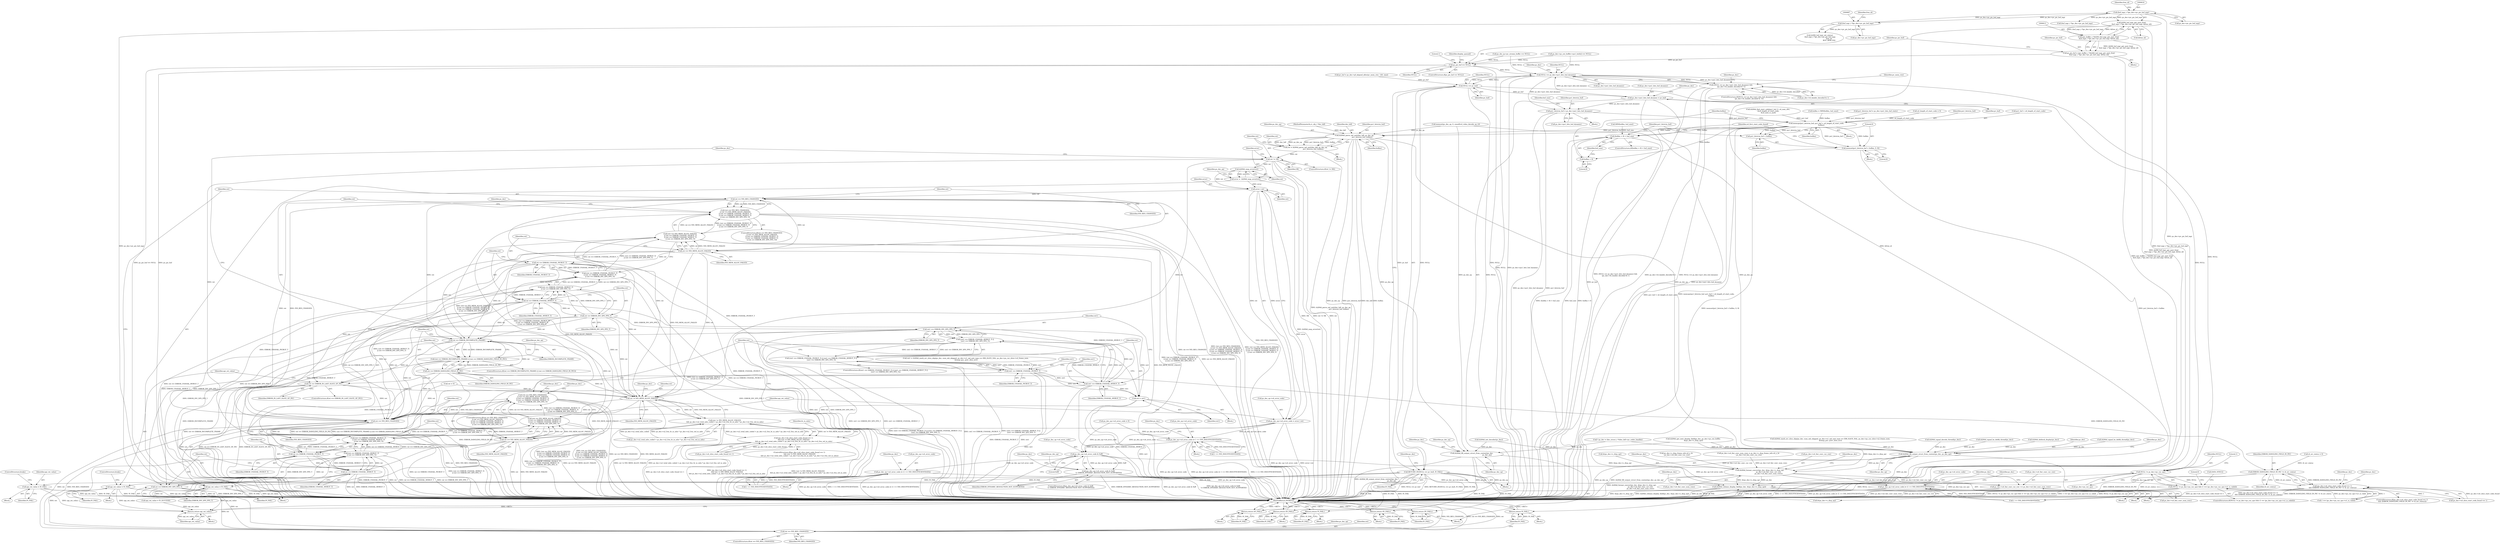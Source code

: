 digraph "0_Android_33ef7de9ddc8ea7eb9cbc440d1cf89957a0c267b@API" {
"1000614" [label="(Call,ih264_buf_mgr_get_next_free(\n (buf_mgr_t *)ps_dec->pv_pic_buf_mgr, &free_id))"];
"1000615" [label="(Call,(buf_mgr_t *)ps_dec->pv_pic_buf_mgr)"];
"1000686" [label="(Call,(buf_mgr_t *)ps_dec->pv_pic_buf_mgr)"];
"1000612" [label="(Call,(pic_buffer_t *)ih264_buf_mgr_get_next_free(\n (buf_mgr_t *)ps_dec->pv_pic_buf_mgr, &free_id))"];
"1000610" [label="(Call,ps_pic_buf = (pic_buffer_t *)ih264_buf_mgr_get_next_free(\n (buf_mgr_t *)ps_dec->pv_pic_buf_mgr, &free_id))"];
"1000623" [label="(Call,ps_pic_buf == NULL)"];
"1001000" [label="(Call,NULL == ps_dec->pu1_bits_buf_dynamic)"];
"1000999" [label="(Call,(NULL == ps_dec->pu1_bits_buf_dynamic) &&\n (ps_dec->i4_header_decoded & 1))"];
"1001041" [label="(Call,NULL == pv_buf)"];
"1001040" [label="(Call,RETURN_IF((NULL == pv_buf), IV_FAIL))"];
"1001200" [label="(Return,return (IV_FAIL);)"];
"1001268" [label="(Return,return (IV_FAIL);)"];
"1001316" [label="(Call,api_ret_value = IV_FAIL)"];
"1002184" [label="(Return,return api_ret_value;)"];
"1001360" [label="(Call,api_ret_value = IV_FAIL)"];
"1001369" [label="(Call,api_ret_value = IV_FAIL)"];
"1001417" [label="(Return,return (IV_FAIL);)"];
"1001630" [label="(Return,return IV_FAIL;)"];
"1001842" [label="(Return,return (IV_FAIL);)"];
"1001909" [label="(Return,return IV_FAIL;)"];
"1001045" [label="(Call,ps_dec->pu1_bits_buf_dynamic = pv_buf)"];
"1001060" [label="(Call,pu1_bitstrm_buf = ps_dec->pu1_bits_buf_dynamic)"];
"1001205" [label="(Call,memcpy(pu1_bitstrm_buf, pu1_buf + u4_length_of_start_code,\n                   buflen))"];
"1001212" [label="(Call,(buflen + 8) < buf_size)"];
"1001213" [label="(Call,buflen + 8)"];
"1001218" [label="(Call,memset(pu1_bitstrm_buf + buflen, 0, 8))"];
"1001219" [label="(Call,pu1_bitstrm_buf + buflen)"];
"1001294" [label="(Call,ih264d_parse_nal_unit(dec_hdl, ps_dec_op,\n                              pu1_bitstrm_buf, buflen))"];
"1001253" [label="(Call,ih264d_fill_output_struct_from_context(ps_dec,\n                                                           ps_dec_op))"];
"1001292" [label="(Call,ret = ih264d_parse_nal_unit(dec_hdl, ps_dec_op,\n                              pu1_bitstrm_buf, buflen))"];
"1001300" [label="(Call,ret != OK)"];
"1001307" [label="(Call,ih264d_map_error(ret))"];
"1001305" [label="(Call,error =  ih264d_map_error(ret))"];
"1001313" [label="(Call,error | ret)"];
"1001309" [label="(Call,ps_dec_op->u4_error_code = error | ret)"];
"1001239" [label="(Call,ps_dec_op->u4_error_code |= 1 << IVD_INSUFFICIENTDATA)"];
"1001746" [label="(Call,ps_dec_op->u4_error_code & 0xff)"];
"1001745" [label="(Call,(ps_dec_op->u4_error_code & 0xff)\n != ERROR_DYNAMIC_RESOLUTION_NOT_SUPPORTED)"];
"1001778" [label="(Call,ps_dec_op->u4_error_code |= (1 << IVD_INSUFFICIENTDATA))"];
"1001798" [label="(Call,ps_dec_op->u4_error_code |= (1 << IVD_INSUFFICIENTDATA))"];
"1001321" [label="(Call,ret == IVD_RES_CHANGED)"];
"1001320" [label="(Call,(ret == IVD_RES_CHANGED)\n || (ret == IVD_MEM_ALLOC_FAILED)\n || (ret == ERROR_UNAVAIL_PICBUF_T)\n || (ret == ERROR_UNAVAIL_MVBUF_T)\n || (ret == ERROR_INV_SPS_PPS_T))"];
"1001589" [label="(Call,(ret == IVD_RES_CHANGED)\n || (ret == IVD_MEM_ALLOC_FAILED)\n || (ret == ERROR_UNAVAIL_PICBUF_T)\n || (ret == ERROR_UNAVAIL_MVBUF_T)\n || (ret == ERROR_INV_SPS_PPS_T))"];
"1001325" [label="(Call,ret == IVD_MEM_ALLOC_FAILED)"];
"1001324" [label="(Call,(ret == IVD_MEM_ALLOC_FAILED)\n || (ret == ERROR_UNAVAIL_PICBUF_T)\n || (ret == ERROR_UNAVAIL_MVBUF_T)\n || (ret == ERROR_INV_SPS_PPS_T))"];
"1001593" [label="(Call,(ret == IVD_MEM_ALLOC_FAILED)\n || (ret == ERROR_UNAVAIL_PICBUF_T)\n || (ret == ERROR_UNAVAIL_MVBUF_T)\n || (ret == ERROR_INV_SPS_PPS_T))"];
"1001329" [label="(Call,ret == ERROR_UNAVAIL_PICBUF_T)"];
"1001328" [label="(Call,(ret == ERROR_UNAVAIL_PICBUF_T)\n || (ret == ERROR_UNAVAIL_MVBUF_T)\n || (ret == ERROR_INV_SPS_PPS_T))"];
"1001597" [label="(Call,(ret == ERROR_UNAVAIL_PICBUF_T)\n || (ret == ERROR_UNAVAIL_MVBUF_T)\n || (ret == ERROR_INV_SPS_PPS_T))"];
"1001333" [label="(Call,ret == ERROR_UNAVAIL_MVBUF_T)"];
"1001332" [label="(Call,(ret == ERROR_UNAVAIL_MVBUF_T)\n || (ret == ERROR_INV_SPS_PPS_T))"];
"1001601" [label="(Call,(ret == ERROR_UNAVAIL_MVBUF_T)\n || (ret == ERROR_INV_SPS_PPS_T))"];
"1001336" [label="(Call,ret == ERROR_INV_SPS_PPS_T)"];
"1001348" [label="(Call,ret == ERROR_INCOMPLETE_FRAME)"];
"1001347" [label="(Call,(ret == ERROR_INCOMPLETE_FRAME) || (ret == ERROR_DANGLING_FIELD_IN_PIC))"];
"1001351" [label="(Call,ret == ERROR_DANGLING_FIELD_IN_PIC)"];
"1001365" [label="(Call,ret == ERROR_IN_LAST_SLICE_OF_PIC)"];
"1001480" [label="(Call,ret != IVD_MEM_ALLOC_FAILED)"];
"1001479" [label="(Call,(ret != IVD_MEM_ALLOC_FAILED)\n && ps_dec->u2_total_mbs_coded < ps_dec->u2_frm_ht_in_mbs * ps_dec->u2_frm_wd_in_mbs)"];
"1001473" [label="(Call,(ps_dec->u4_slice_start_code_found == 1)\n && (ret != IVD_MEM_ALLOC_FAILED)\n && ps_dec->u2_total_mbs_coded < ps_dec->u2_frm_ht_in_mbs * ps_dec->u2_frm_wd_in_mbs)"];
"1001590" [label="(Call,ret == IVD_RES_CHANGED)"];
"1001594" [label="(Call,ret == IVD_MEM_ALLOC_FAILED)"];
"1001598" [label="(Call,ret == ERROR_UNAVAIL_PICBUF_T)"];
"1001602" [label="(Call,ret == ERROR_UNAVAIL_MVBUF_T)"];
"1001605" [label="(Call,ret == ERROR_INV_SPS_PPS_T)"];
"1001621" [label="(Call,ret == IVD_RES_CHANGED)"];
"1001851" [label="(Call,ERROR_DANGLING_FIELD_IN_PIC != i4_err_status)"];
"1001845" [label="(Call,(ps_dec->u4_slice_start_code_found == 1)\n && (ERROR_DANGLING_FIELD_IN_PIC != i4_err_status))"];
"1001581" [label="(Call,ret1 == ERROR_INV_SPS_PPS_T)"];
"1001577" [label="(Call,(ret1 == ERROR_UNAVAIL_MVBUF_T) ||\n (ret1 == ERROR_INV_SPS_PPS_T))"];
"1001573" [label="(Call,(ret1 == ERROR_UNAVAIL_PICBUF_T) || (ret1 == ERROR_UNAVAIL_MVBUF_T) ||\n (ret1 == ERROR_INV_SPS_PPS_T))"];
"1001585" [label="(Call,ret = ret1)"];
"1001578" [label="(Call,ret1 == ERROR_UNAVAIL_MVBUF_T)"];
"1001574" [label="(Call,ret1 == ERROR_UNAVAIL_PICBUF_T)"];
"1002066" [label="(Call,ih264d_fill_output_struct_from_context(ps_dec, ps_dec_op))"];
"1002097" [label="(Call,ih264d_format_convert(ps_dec, &(ps_dec->s_disp_op),\n                                  ps_dec->u4_fmt_conv_cur_row,\n                                  ps_dec->u4_fmt_conv_num_rows))"];
"1002109" [label="(Call,ps_dec->u4_fmt_conv_cur_row += ps_dec->u4_fmt_conv_num_rows)"];
"1002116" [label="(Call,ih264d_release_display_field(ps_dec, &(ps_dec->s_disp_op)))"];
"1002144" [label="(Call,NULL != ps_dec->ps_cur_sps)"];
"1002143" [label="(Call,(NULL != ps_dec->ps_cur_sps) && (1 == (ps_dec->ps_cur_sps->u1_is_valid)))"];
"1002143" [label="(Call,(NULL != ps_dec->ps_cur_sps) && (1 == (ps_dec->ps_cur_sps->u1_is_valid)))"];
"1002145" [label="(Identifier,NULL)"];
"1000678" [label="(Literal,1)"];
"1001317" [label="(Identifier,api_ret_value)"];
"1001361" [label="(Identifier,api_ret_value)"];
"1001324" [label="(Call,(ret == IVD_MEM_ALLOC_FAILED)\n || (ret == ERROR_UNAVAIL_PICBUF_T)\n || (ret == ERROR_UNAVAIL_MVBUF_T)\n || (ret == ERROR_INV_SPS_PPS_T))"];
"1000620" [label="(Call,&free_id)"];
"1001789" [label="(Identifier,ps_dec)"];
"1001741" [label="(Call,ih264d_signal_bs_deblk_thread(ps_dec))"];
"1001211" [label="(ControlStructure,if((buflen + 8) < buf_size))"];
"1001592" [label="(Identifier,IVD_RES_CHANGED)"];
"1001049" [label="(Identifier,pv_buf)"];
"1001360" [label="(Call,api_ret_value = IV_FAIL)"];
"1001627" [label="(Identifier,ps_dec_op)"];
"1001062" [label="(Call,ps_dec->pu1_bits_buf_dynamic)"];
"1001045" [label="(Call,ps_dec->pu1_bits_buf_dynamic = pv_buf)"];
"1001240" [label="(Call,ps_dec_op->u4_error_code)"];
"1001583" [label="(Identifier,ERROR_INV_SPS_PPS_T)"];
"1001845" [label="(Call,(ps_dec->u4_slice_start_code_found == 1)\n && (ERROR_DANGLING_FIELD_IN_PIC != i4_err_status))"];
"1001072" [label="(Call,pu1_bitstrm_buf = ps_dec->pu1_bits_buf_static)"];
"1001330" [label="(Identifier,ret)"];
"1001337" [label="(Identifier,ret)"];
"1001000" [label="(Call,NULL == ps_dec->pu1_bits_buf_dynamic)"];
"1001105" [label="(Call,MIN(buflen, buf_size))"];
"1001350" [label="(Identifier,ERROR_INCOMPLETE_FRAME)"];
"1002099" [label="(Call,&(ps_dec->s_disp_op))"];
"1001225" [label="(Identifier,u4_first_start_code_found)"];
"1002110" [label="(Call,ps_dec->u4_fmt_conv_cur_row)"];
"1002098" [label="(Identifier,ps_dec)"];
"1001597" [label="(Call,(ret == ERROR_UNAVAIL_PICBUF_T)\n || (ret == ERROR_UNAVAIL_MVBUF_T)\n || (ret == ERROR_INV_SPS_PPS_T))"];
"1001354" [label="(Block,)"];
"1001798" [label="(Call,ps_dec_op->u4_error_code |= (1 << IVD_INSUFFICIENTDATA))"];
"1001745" [label="(Call,(ps_dec_op->u4_error_code & 0xff)\n != ERROR_DYNAMIC_RESOLUTION_NOT_SUPPORTED)"];
"1001297" [label="(Identifier,pu1_bitstrm_buf)"];
"1001377" [label="(Block,)"];
"1001298" [label="(Identifier,buflen)"];
"1001364" [label="(ControlStructure,if(ret == ERROR_IN_LAST_SLICE_OF_PIC))"];
"1000696" [label="(Call,(buf_mgr_t *)ps_dec->pv_pic_buf_mgr)"];
"1001584" [label="(Block,)"];
"1000612" [label="(Call,(pic_buffer_t *)ih264_buf_mgr_get_next_free(\n (buf_mgr_t *)ps_dec->pv_pic_buf_mgr, &free_id))"];
"1001604" [label="(Identifier,ERROR_UNAVAIL_MVBUF_T)"];
"1001320" [label="(Call,(ret == IVD_RES_CHANGED)\n || (ret == IVD_MEM_ALLOC_FAILED)\n || (ret == ERROR_UNAVAIL_PICBUF_T)\n || (ret == ERROR_UNAVAIL_MVBUF_T)\n || (ret == ERROR_INV_SPS_PPS_T))"];
"1001418" [label="(Identifier,IV_FAIL)"];
"1002088" [label="(Call,ps_dec->s_disp_frame_info.u4_y_ht\n - ps_dec->u4_fmt_conv_cur_row)"];
"1001779" [label="(Call,ps_dec_op->u4_error_code)"];
"1001328" [label="(Call,(ret == ERROR_UNAVAIL_PICBUF_T)\n || (ret == ERROR_UNAVAIL_MVBUF_T)\n || (ret == ERROR_INV_SPS_PPS_T))"];
"1001315" [label="(Identifier,ret)"];
"1002084" [label="(Call,ps_dec->u4_fmt_conv_num_rows = ps_dec->s_disp_frame_info.u4_y_ht\n - ps_dec->u4_fmt_conv_cur_row)"];
"1001319" [label="(ControlStructure,if((ret == IVD_RES_CHANGED)\n || (ret == IVD_MEM_ALLOC_FAILED)\n || (ret == ERROR_UNAVAIL_PICBUF_T)\n || (ret == ERROR_UNAVAIL_MVBUF_T)\n || (ret == ERROR_INV_SPS_PPS_T)))"];
"1001353" [label="(Identifier,ERROR_DANGLING_FIELD_IN_PIC)"];
"1001807" [label="(Identifier,ps_dec)"];
"1001059" [label="(Block,)"];
"1000171" [label="(Call,u4_length_of_start_code = 0)"];
"1001908" [label="(Block,)"];
"1001372" [label="(ControlStructure,break;)"];
"1001296" [label="(Identifier,ps_dec_op)"];
"1001778" [label="(Call,ps_dec_op->u4_error_code |= (1 << IVD_INSUFFICIENTDATA))"];
"1002116" [label="(Call,ih264d_release_display_field(ps_dec, &(ps_dec->s_disp_op)))"];
"1001295" [label="(Identifier,dec_hdl)"];
"1001342" [label="(Identifier,ps_dec)"];
"1001610" [label="(Identifier,ps_dec)"];
"1001061" [label="(Identifier,pu1_bitstrm_buf)"];
"1001299" [label="(ControlStructure,if(ret != OK))"];
"1001777" [label="(Block,)"];
"1001363" [label="(ControlStructure,break;)"];
"1001587" [label="(Identifier,ret1)"];
"1001334" [label="(Identifier,ret)"];
"1001060" [label="(Call,pu1_bitstrm_buf = ps_dec->pu1_bits_buf_dynamic)"];
"1001214" [label="(Identifier,buflen)"];
"1001323" [label="(Identifier,IVD_RES_CHANGED)"];
"1001622" [label="(Identifier,ret)"];
"1001586" [label="(Identifier,ret)"];
"1000625" [label="(Identifier,NULL)"];
"1001318" [label="(Identifier,IV_FAIL)"];
"1001206" [label="(Identifier,pu1_bitstrm_buf)"];
"1000148" [label="(MethodParameterIn,iv_obj_t *dec_hdl)"];
"1001207" [label="(Call,pu1_buf + u4_length_of_start_code)"];
"1001746" [label="(Call,ps_dec_op->u4_error_code & 0xff)"];
"1001366" [label="(Identifier,ret)"];
"1001620" [label="(ControlStructure,if(ret == IVD_RES_CHANGED))"];
"1002126" [label="(Identifier,ps_dec)"];
"1001634" [label="(Identifier,ps_dec)"];
"1001594" [label="(Call,ret == IVD_MEM_ALLOC_FAILED)"];
"1001853" [label="(Identifier,i4_err_status)"];
"1002142" [label="(ControlStructure,if((NULL != ps_dec->ps_cur_sps) && (1 == (ps_dec->ps_cur_sps->u1_is_valid))))"];
"1001311" [label="(Identifier,ps_dec_op)"];
"1001305" [label="(Call,error =  ih264d_map_error(ret))"];
"1001554" [label="(Call,ret1 = ih264d_mark_err_slice_skip(ps_dec, num_mb_skipped, ps_dec->u1_nal_unit_type == IDR_SLICE_NAL, ps_dec->ps_cur_slice->u2_frame_num,\n &temp_poc, prev_slice_err))"];
"1001046" [label="(Call,ps_dec->pu1_bits_buf_dynamic)"];
"1001338" [label="(Identifier,ERROR_INV_SPS_PPS_T)"];
"1002118" [label="(Call,&(ps_dec->s_disp_op))"];
"1001575" [label="(Identifier,ret1)"];
"1001574" [label="(Call,ret1 == ERROR_UNAVAIL_PICBUF_T)"];
"1001255" [label="(Identifier,ps_dec_op)"];
"1001210" [label="(Identifier,buflen)"];
"1001007" [label="(Identifier,ps_dec)"];
"1001782" [label="(Call,1 << IVD_INSUFFICIENTDATA)"];
"1000685" [label="(Call,ih264_buf_mgr_set_status(\n (buf_mgr_t *)ps_dec->pv_pic_buf_mgr,\n                                    free_id,\n                                    BUF_MGR_IO))"];
"1001501" [label="(Identifier,ht_in_mbs)"];
"1000896" [label="(Call,ih264d_init_decoder(ps_dec))"];
"1001485" [label="(Identifier,ps_dec)"];
"1001216" [label="(Identifier,buf_size)"];
"1002020" [label="(Identifier,ps_dec)"];
"1001755" [label="(Identifier,ps_dec_op)"];
"1002072" [label="(Identifier,ps_dec)"];
"1001348" [label="(Call,ret == ERROR_INCOMPLETE_FRAME)"];
"1001047" [label="(Identifier,ps_dec)"];
"1001479" [label="(Call,(ret != IVD_MEM_ALLOC_FAILED)\n && ps_dec->u2_total_mbs_coded < ps_dec->u2_frm_ht_in_mbs * ps_dec->u2_frm_wd_in_mbs)"];
"1001556" [label="(Call,ih264d_mark_err_slice_skip(ps_dec, num_mb_skipped, ps_dec->u1_nal_unit_type == IDR_SLICE_NAL, ps_dec->ps_cur_slice->u2_frame_num,\n &temp_poc, prev_slice_err))"];
"1002144" [label="(Call,NULL != ps_dec->ps_cur_sps)"];
"1001473" [label="(Call,(ps_dec->u4_slice_start_code_found == 1)\n && (ret != IVD_MEM_ALLOC_FAILED)\n && ps_dec->u2_total_mbs_coded < ps_dec->u2_frm_ht_in_mbs * ps_dec->u2_frm_wd_in_mbs)"];
"1001371" [label="(Identifier,IV_FAIL)"];
"1000161" [label="(Call,i4_err_status = 0)"];
"1001306" [label="(Identifier,error)"];
"1001294" [label="(Call,ih264d_parse_nal_unit(dec_hdl, ps_dec_op,\n                              pu1_bitstrm_buf, buflen))"];
"1001595" [label="(Identifier,ret)"];
"1001336" [label="(Call,ret == ERROR_INV_SPS_PPS_T)"];
"1001321" [label="(Call,ret == IVD_RES_CHANGED)"];
"1001292" [label="(Call,ret = ih264d_parse_nal_unit(dec_hdl, ps_dec_op,\n                              pu1_bitstrm_buf, buflen))"];
"1001309" [label="(Call,ps_dec_op->u4_error_code = error | ret)"];
"1001744" [label="(ControlStructure,if((ps_dec_op->u4_error_code & 0xff)\n != ERROR_DYNAMIC_RESOLUTION_NOT_SUPPORTED))"];
"1001843" [label="(Identifier,IV_FAIL)"];
"1001369" [label="(Call,api_ret_value = IV_FAIL)"];
"1001310" [label="(Call,ps_dec_op->u4_error_code)"];
"1001087" [label="(Call,ih264d_find_start_code(pu1_buf, 0, u4_max_ofst,\n &u4_length_of_start_code,\n &u4_next_is_aud))"];
"1002149" [label="(Call,1 == (ps_dec->ps_cur_sps->u1_is_valid))"];
"1000999" [label="(Call,(NULL == ps_dec->pu1_bits_buf_dynamic) &&\n (ps_dec->i4_header_decoded & 1))"];
"1001577" [label="(Call,(ret1 == ERROR_UNAVAIL_MVBUF_T) ||\n (ret1 == ERROR_INV_SPS_PPS_T))"];
"1001846" [label="(Call,ps_dec->u4_slice_start_code_found == 1)"];
"1001582" [label="(Identifier,ret1)"];
"1001605" [label="(Call,ret == ERROR_INV_SPS_PPS_T)"];
"1001301" [label="(Identifier,ret)"];
"1001732" [label="(Call,ih264d_signal_decode_thread(ps_dec))"];
"1000610" [label="(Call,ps_pic_buf = (pic_buffer_t *)ih264_buf_mgr_get_next_free(\n (buf_mgr_t *)ps_dec->pv_pic_buf_mgr, &free_id))"];
"1001472" [label="(ControlStructure,if((ps_dec->u4_slice_start_code_found == 1)\n && (ret != IVD_MEM_ALLOC_FAILED)\n && ps_dec->u2_total_mbs_coded < ps_dec->u2_frm_ht_in_mbs * ps_dec->u2_frm_wd_in_mbs))"];
"1001223" [label="(Literal,8)"];
"1000227" [label="(Call,memset(ps_dec_op, 0, sizeof(ivd_video_decode_op_t)))"];
"1001607" [label="(Identifier,ERROR_INV_SPS_PPS_T)"];
"1000615" [label="(Call,(buf_mgr_t *)ps_dec->pv_pic_buf_mgr)"];
"1001483" [label="(Call,ps_dec->u2_total_mbs_coded < ps_dec->u2_frm_ht_in_mbs * ps_dec->u2_frm_wd_in_mbs)"];
"1001910" [label="(Identifier,IV_FAIL)"];
"1001367" [label="(Identifier,ERROR_IN_LAST_SLICE_OF_PIC)"];
"1002024" [label="(Call,ih264d_signal_bs_deblk_thread(ps_dec))"];
"1001302" [label="(Identifier,OK)"];
"1001589" [label="(Call,(ret == IVD_RES_CHANGED)\n || (ret == IVD_MEM_ALLOC_FAILED)\n || (ret == ERROR_UNAVAIL_PICBUF_T)\n || (ret == ERROR_UNAVAIL_MVBUF_T)\n || (ret == ERROR_INV_SPS_PPS_T))"];
"1001040" [label="(Call,RETURN_IF((NULL == pv_buf), IV_FAIL))"];
"1001588" [label="(ControlStructure,if((ret == IVD_RES_CHANGED)\n || (ret == IVD_MEM_ALLOC_FAILED)\n || (ret == ERROR_UNAVAIL_PICBUF_T)\n || (ret == ERROR_UNAVAIL_MVBUF_T)\n || (ret == ERROR_INV_SPS_PPS_T)))"];
"1001316" [label="(Call,api_ret_value = IV_FAIL)"];
"1001333" [label="(Call,ret == ERROR_UNAVAIL_MVBUF_T)"];
"1000621" [label="(Identifier,free_id)"];
"1000151" [label="(Block,)"];
"1001293" [label="(Identifier,ret)"];
"1001219" [label="(Call,pu1_bitstrm_buf + buflen)"];
"1001001" [label="(Identifier,NULL)"];
"1001042" [label="(Identifier,NULL)"];
"1001015" [label="(Identifier,pv_mem_ctxt)"];
"1001362" [label="(Identifier,IV_FAIL)"];
"1001357" [label="(Identifier,ps_dec_op)"];
"1001774" [label="(Identifier,ps_dec)"];
"1001621" [label="(Call,ret == IVD_RES_CHANGED)"];
"1001750" [label="(Literal,0xff)"];
"1001052" [label="(Identifier,ps_dec)"];
"1000976" [label="(Block,)"];
"1000188" [label="(Call,ret = 0)"];
"1000998" [label="(ControlStructure,if((NULL == ps_dec->pu1_bits_buf_dynamic) &&\n (ps_dec->i4_header_decoded & 1)))"];
"1001252" [label="(Block,)"];
"1001580" [label="(Identifier,ERROR_UNAVAIL_MVBUF_T)"];
"1001585" [label="(Call,ret = ret1)"];
"1001747" [label="(Call,ps_dec_op->u4_error_code)"];
"1001218" [label="(Call,memset(pu1_bitstrm_buf + buflen, 0, 8))"];
"1001220" [label="(Identifier,pu1_bitstrm_buf)"];
"1001802" [label="(Call,1 << IVD_INSUFFICIENTDATA)"];
"1001579" [label="(Identifier,ret1)"];
"1001313" [label="(Call,error | ret)"];
"1001335" [label="(Identifier,ERROR_UNAVAIL_MVBUF_T)"];
"1002113" [label="(Call,ps_dec->u4_fmt_conv_num_rows)"];
"1001842" [label="(Return,return (IV_FAIL);)"];
"1001258" [label="(Identifier,ps_dec_op)"];
"1001368" [label="(Block,)"];
"1001799" [label="(Call,ps_dec_op->u4_error_code)"];
"1001844" [label="(ControlStructure,if((ps_dec->u4_slice_start_code_found == 1)\n && (ERROR_DANGLING_FIELD_IN_PIC != i4_err_status)))"];
"1001902" [label="(Call,ih264d_deblock_display(ps_dec))"];
"1002103" [label="(Call,ps_dec->u4_fmt_conv_cur_row)"];
"1000622" [label="(ControlStructure,if(ps_pic_buf == NULL))"];
"1001213" [label="(Call,buflen + 8)"];
"1001002" [label="(Call,ps_dec->pu1_bits_buf_dynamic)"];
"1001233" [label="(Block,)"];
"1001572" [label="(ControlStructure,if((ret1 == ERROR_UNAVAIL_PICBUF_T) || (ret1 == ERROR_UNAVAIL_MVBUF_T) ||\n (ret1 == ERROR_INV_SPS_PPS_T)))"];
"1000686" [label="(Call,(buf_mgr_t *)ps_dec->pv_pic_buf_mgr)"];
"1001269" [label="(Identifier,IV_FAIL)"];
"1001307" [label="(Call,ih264d_map_error(ret))"];
"1001103" [label="(Call,buflen = MIN(buflen, buf_size))"];
"1000630" [label="(Identifier,display_queued)"];
"1001010" [label="(Block,)"];
"1001909" [label="(Return,return IV_FAIL;)"];
"1002185" [label="(Identifier,api_ret_value)"];
"1001601" [label="(Call,(ret == ERROR_UNAVAIL_MVBUF_T)\n || (ret == ERROR_INV_SPS_PPS_T))"];
"1001346" [label="(ControlStructure,if((ret == ERROR_INCOMPLETE_FRAME) || (ret == ERROR_DANGLING_FIELD_IN_PIC)))"];
"1001044" [label="(Identifier,IV_FAIL)"];
"1001480" [label="(Call,ret != IVD_MEM_ALLOC_FAILED)"];
"1001332" [label="(Call,(ret == ERROR_UNAVAIL_MVBUF_T)\n || (ret == ERROR_INV_SPS_PPS_T))"];
"1001200" [label="(Return,return (IV_FAIL);)"];
"1001751" [label="(Identifier,ERROR_DYNAMIC_RESOLUTION_NOT_SUPPORTED)"];
"1001573" [label="(Call,(ret1 == ERROR_UNAVAIL_PICBUF_T) || (ret1 == ERROR_UNAVAIL_MVBUF_T) ||\n (ret1 == ERROR_INV_SPS_PPS_T))"];
"1002083" [label="(Block,)"];
"1001268" [label="(Return,return (IV_FAIL);)"];
"1001581" [label="(Call,ret1 == ERROR_INV_SPS_PPS_T)"];
"1001155" [label="(Block,)"];
"1001005" [label="(Call,ps_dec->i4_header_decoded & 1)"];
"1001578" [label="(Call,ret1 == ERROR_UNAVAIL_MVBUF_T)"];
"1002106" [label="(Call,ps_dec->u4_fmt_conv_num_rows)"];
"1001034" [label="(Call,pv_buf = ps_dec->pf_aligned_alloc(pv_mem_ctxt, 128, size))"];
"1001308" [label="(Identifier,ret)"];
"1001327" [label="(Identifier,IVD_MEM_ALLOC_FAILED)"];
"1001600" [label="(Identifier,ERROR_UNAVAIL_PICBUF_T)"];
"1001482" [label="(Identifier,IVD_MEM_ALLOC_FAILED)"];
"1001576" [label="(Identifier,ERROR_UNAVAIL_PICBUF_T)"];
"1000406" [label="(Call,ps_dec->ps_out_buffer->pu1_bufs[i] == NULL)"];
"1000611" [label="(Identifier,ps_pic_buf)"];
"1001329" [label="(Call,ret == ERROR_UNAVAIL_PICBUF_T)"];
"1000260" [label="(Call,ps_dec_ip->pv_stream_buffer == NULL)"];
"1001598" [label="(Call,ret == ERROR_UNAVAIL_PICBUF_T)"];
"1001596" [label="(Identifier,IVD_MEM_ALLOC_FAILED)"];
"1002068" [label="(Identifier,ps_dec_op)"];
"1001599" [label="(Identifier,ret)"];
"1001057" [label="(Identifier,ps_dec)"];
"1002067" [label="(Identifier,ps_dec)"];
"1001474" [label="(Call,ps_dec->u4_slice_start_code_found == 1)"];
"1002160" [label="(Literal,0)"];
"1002186" [label="(MethodReturn,WORD32)"];
"1001254" [label="(Identifier,ps_dec)"];
"1001303" [label="(Block,)"];
"1001314" [label="(Identifier,error)"];
"1001352" [label="(Identifier,ret)"];
"1001606" [label="(Identifier,ret)"];
"1002150" [label="(Literal,1)"];
"1001630" [label="(Return,return IV_FAIL;)"];
"1001417" [label="(Return,return (IV_FAIL);)"];
"1001591" [label="(Identifier,ret)"];
"1000691" [label="(Identifier,free_id)"];
"1001217" [label="(Block,)"];
"1001593" [label="(Call,(ret == IVD_MEM_ALLOC_FAILED)\n || (ret == ERROR_UNAVAIL_PICBUF_T)\n || (ret == ERROR_UNAVAIL_MVBUF_T)\n || (ret == ERROR_INV_SPS_PPS_T))"];
"1000153" [label="(Call,* ps_dec = (dec_struct_t *)(dec_hdl->pv_codec_handle))"];
"1002097" [label="(Call,ih264d_format_convert(ps_dec, &(ps_dec->s_disp_op),\n                                  ps_dec->u4_fmt_conv_cur_row,\n                                  ps_dec->u4_fmt_conv_num_rows))"];
"1002117" [label="(Identifier,ps_dec)"];
"1001205" [label="(Call,memcpy(pu1_bitstrm_buf, pu1_buf + u4_length_of_start_code,\n                   buflen))"];
"1000688" [label="(Call,ps_dec->pv_pic_buf_mgr)"];
"1002026" [label="(Block,)"];
"1002146" [label="(Call,ps_dec->ps_cur_sps)"];
"1001243" [label="(Call,1 << IVD_INSUFFICIENTDATA)"];
"1002111" [label="(Identifier,ps_dec)"];
"1001603" [label="(Identifier,ret)"];
"1001043" [label="(Identifier,pv_buf)"];
"1001608" [label="(Block,)"];
"1002109" [label="(Call,ps_dec->u4_fmt_conv_cur_row += ps_dec->u4_fmt_conv_num_rows)"];
"1000614" [label="(Call,ih264_buf_mgr_get_next_free(\n (buf_mgr_t *)ps_dec->pv_pic_buf_mgr, &free_id))"];
"1000623" [label="(Call,ps_pic_buf == NULL)"];
"1000617" [label="(Call,ps_dec->pv_pic_buf_mgr)"];
"1001066" [label="(Identifier,buf_size)"];
"1001809" [label="(Block,)"];
"1001212" [label="(Call,(buflen + 8) < buf_size)"];
"1001222" [label="(Literal,0)"];
"1001375" [label="(Identifier,ps_dec)"];
"1001623" [label="(Identifier,IVD_RES_CHANGED)"];
"1001852" [label="(Identifier,ERROR_DANGLING_FIELD_IN_PIC)"];
"1001631" [label="(Identifier,IV_FAIL)"];
"1001351" [label="(Call,ret == ERROR_DANGLING_FIELD_IN_PIC)"];
"1001253" [label="(Call,ih264d_fill_output_struct_from_context(ps_dec,\n                                                           ps_dec_op))"];
"1001797" [label="(Block,)"];
"1001215" [label="(Literal,8)"];
"1000476" [label="(Call,ps_dec_op->u4_error_code = 0)"];
"1001349" [label="(Identifier,ret)"];
"1002178" [label="(Call,DATA_SYNC())"];
"1001300" [label="(Call,ret != OK)"];
"1001590" [label="(Call,ret == IVD_RES_CHANGED)"];
"1001326" [label="(Identifier,ret)"];
"1001041" [label="(Call,NULL == pv_buf)"];
"1001201" [label="(Identifier,IV_FAIL)"];
"1001331" [label="(Identifier,ERROR_UNAVAIL_PICBUF_T)"];
"1002066" [label="(Call,ih264d_fill_output_struct_from_context(ps_dec, ps_dec_op))"];
"1000192" [label="(Call,api_ret_value = IV_SUCCESS)"];
"1001347" [label="(Call,(ret == ERROR_INCOMPLETE_FRAME) || (ret == ERROR_DANGLING_FIELD_IN_PIC))"];
"1001249" [label="(Identifier,ps_dec)"];
"1001365" [label="(Call,ret == ERROR_IN_LAST_SLICE_OF_PIC)"];
"1002038" [label="(Call,ih264d_get_next_display_field(ps_dec, ps_dec->ps_out_buffer,\n &(ps_dec->s_disp_op)))"];
"1002184" [label="(Return,return api_ret_value;)"];
"1001204" [label="(Block,)"];
"1000624" [label="(Identifier,ps_pic_buf)"];
"1001221" [label="(Identifier,buflen)"];
"1001325" [label="(Call,ret == IVD_MEM_ALLOC_FAILED)"];
"1001322" [label="(Identifier,ret)"];
"1001239" [label="(Call,ps_dec_op->u4_error_code |= 1 << IVD_INSUFFICIENTDATA)"];
"1001858" [label="(Identifier,ps_dec)"];
"1001851" [label="(Call,ERROR_DANGLING_FIELD_IN_PIC != i4_err_status)"];
"1000608" [label="(Block,)"];
"1001370" [label="(Identifier,api_ret_value)"];
"1001602" [label="(Call,ret == ERROR_UNAVAIL_MVBUF_T)"];
"1001481" [label="(Identifier,ret)"];
"1000614" -> "1000612"  [label="AST: "];
"1000614" -> "1000620"  [label="CFG: "];
"1000615" -> "1000614"  [label="AST: "];
"1000620" -> "1000614"  [label="AST: "];
"1000612" -> "1000614"  [label="CFG: "];
"1000614" -> "1002186"  [label="DDG: (buf_mgr_t *)ps_dec->pv_pic_buf_mgr"];
"1000614" -> "1002186"  [label="DDG: &free_id"];
"1000614" -> "1000612"  [label="DDG: (buf_mgr_t *)ps_dec->pv_pic_buf_mgr"];
"1000614" -> "1000612"  [label="DDG: &free_id"];
"1000615" -> "1000614"  [label="DDG: ps_dec->pv_pic_buf_mgr"];
"1000615" -> "1000617"  [label="CFG: "];
"1000616" -> "1000615"  [label="AST: "];
"1000617" -> "1000615"  [label="AST: "];
"1000621" -> "1000615"  [label="CFG: "];
"1000615" -> "1002186"  [label="DDG: ps_dec->pv_pic_buf_mgr"];
"1000686" -> "1000615"  [label="DDG: ps_dec->pv_pic_buf_mgr"];
"1000615" -> "1000686"  [label="DDG: ps_dec->pv_pic_buf_mgr"];
"1000615" -> "1000696"  [label="DDG: ps_dec->pv_pic_buf_mgr"];
"1000686" -> "1000685"  [label="AST: "];
"1000686" -> "1000688"  [label="CFG: "];
"1000687" -> "1000686"  [label="AST: "];
"1000688" -> "1000686"  [label="AST: "];
"1000691" -> "1000686"  [label="CFG: "];
"1000686" -> "1002186"  [label="DDG: ps_dec->pv_pic_buf_mgr"];
"1000686" -> "1000685"  [label="DDG: ps_dec->pv_pic_buf_mgr"];
"1000612" -> "1000610"  [label="AST: "];
"1000613" -> "1000612"  [label="AST: "];
"1000610" -> "1000612"  [label="CFG: "];
"1000612" -> "1002186"  [label="DDG: ih264_buf_mgr_get_next_free(\n (buf_mgr_t *)ps_dec->pv_pic_buf_mgr, &free_id)"];
"1000612" -> "1000610"  [label="DDG: ih264_buf_mgr_get_next_free(\n (buf_mgr_t *)ps_dec->pv_pic_buf_mgr, &free_id)"];
"1000610" -> "1000608"  [label="AST: "];
"1000611" -> "1000610"  [label="AST: "];
"1000624" -> "1000610"  [label="CFG: "];
"1000610" -> "1002186"  [label="DDG: (pic_buffer_t *)ih264_buf_mgr_get_next_free(\n (buf_mgr_t *)ps_dec->pv_pic_buf_mgr, &free_id)"];
"1000610" -> "1000623"  [label="DDG: ps_pic_buf"];
"1000623" -> "1000622"  [label="AST: "];
"1000623" -> "1000625"  [label="CFG: "];
"1000624" -> "1000623"  [label="AST: "];
"1000625" -> "1000623"  [label="AST: "];
"1000630" -> "1000623"  [label="CFG: "];
"1000678" -> "1000623"  [label="CFG: "];
"1000623" -> "1002186"  [label="DDG: ps_pic_buf == NULL"];
"1000623" -> "1002186"  [label="DDG: ps_pic_buf"];
"1000623" -> "1002186"  [label="DDG: NULL"];
"1000406" -> "1000623"  [label="DDG: NULL"];
"1000260" -> "1000623"  [label="DDG: NULL"];
"1000623" -> "1001000"  [label="DDG: NULL"];
"1001000" -> "1000999"  [label="AST: "];
"1001000" -> "1001002"  [label="CFG: "];
"1001001" -> "1001000"  [label="AST: "];
"1001002" -> "1001000"  [label="AST: "];
"1001007" -> "1001000"  [label="CFG: "];
"1000999" -> "1001000"  [label="CFG: "];
"1001000" -> "1002186"  [label="DDG: NULL"];
"1001000" -> "1002186"  [label="DDG: ps_dec->pu1_bits_buf_dynamic"];
"1001000" -> "1000999"  [label="DDG: NULL"];
"1001000" -> "1000999"  [label="DDG: ps_dec->pu1_bits_buf_dynamic"];
"1001041" -> "1001000"  [label="DDG: NULL"];
"1000406" -> "1001000"  [label="DDG: NULL"];
"1000260" -> "1001000"  [label="DDG: NULL"];
"1001045" -> "1001000"  [label="DDG: ps_dec->pu1_bits_buf_dynamic"];
"1001000" -> "1001041"  [label="DDG: NULL"];
"1001000" -> "1001060"  [label="DDG: ps_dec->pu1_bits_buf_dynamic"];
"1001000" -> "1002144"  [label="DDG: NULL"];
"1000999" -> "1000998"  [label="AST: "];
"1000999" -> "1001005"  [label="CFG: "];
"1001005" -> "1000999"  [label="AST: "];
"1001015" -> "1000999"  [label="CFG: "];
"1001057" -> "1000999"  [label="CFG: "];
"1000999" -> "1002186"  [label="DDG: (NULL == ps_dec->pu1_bits_buf_dynamic) &&\n (ps_dec->i4_header_decoded & 1)"];
"1000999" -> "1002186"  [label="DDG: ps_dec->i4_header_decoded & 1"];
"1000999" -> "1002186"  [label="DDG: NULL == ps_dec->pu1_bits_buf_dynamic"];
"1001005" -> "1000999"  [label="DDG: ps_dec->i4_header_decoded"];
"1001005" -> "1000999"  [label="DDG: 1"];
"1001041" -> "1001040"  [label="AST: "];
"1001041" -> "1001043"  [label="CFG: "];
"1001042" -> "1001041"  [label="AST: "];
"1001043" -> "1001041"  [label="AST: "];
"1001044" -> "1001041"  [label="CFG: "];
"1001041" -> "1002186"  [label="DDG: NULL"];
"1001041" -> "1001040"  [label="DDG: NULL"];
"1001041" -> "1001040"  [label="DDG: pv_buf"];
"1001034" -> "1001041"  [label="DDG: pv_buf"];
"1001041" -> "1001045"  [label="DDG: pv_buf"];
"1001041" -> "1002144"  [label="DDG: NULL"];
"1001040" -> "1001010"  [label="AST: "];
"1001040" -> "1001044"  [label="CFG: "];
"1001044" -> "1001040"  [label="AST: "];
"1001047" -> "1001040"  [label="CFG: "];
"1001040" -> "1002186"  [label="DDG: NULL == pv_buf"];
"1001040" -> "1002186"  [label="DDG: RETURN_IF((NULL == pv_buf), IV_FAIL)"];
"1001040" -> "1002186"  [label="DDG: IV_FAIL"];
"1001040" -> "1001200"  [label="DDG: IV_FAIL"];
"1001040" -> "1001268"  [label="DDG: IV_FAIL"];
"1001040" -> "1001316"  [label="DDG: IV_FAIL"];
"1001040" -> "1001360"  [label="DDG: IV_FAIL"];
"1001040" -> "1001369"  [label="DDG: IV_FAIL"];
"1001040" -> "1001417"  [label="DDG: IV_FAIL"];
"1001040" -> "1001630"  [label="DDG: IV_FAIL"];
"1001040" -> "1001842"  [label="DDG: IV_FAIL"];
"1001040" -> "1001909"  [label="DDG: IV_FAIL"];
"1001200" -> "1001155"  [label="AST: "];
"1001200" -> "1001201"  [label="CFG: "];
"1001201" -> "1001200"  [label="AST: "];
"1002186" -> "1001200"  [label="CFG: "];
"1001200" -> "1002186"  [label="DDG: <RET>"];
"1001201" -> "1001200"  [label="DDG: IV_FAIL"];
"1001268" -> "1001252"  [label="AST: "];
"1001268" -> "1001269"  [label="CFG: "];
"1001269" -> "1001268"  [label="AST: "];
"1002186" -> "1001268"  [label="CFG: "];
"1001268" -> "1002186"  [label="DDG: <RET>"];
"1001269" -> "1001268"  [label="DDG: IV_FAIL"];
"1001316" -> "1001303"  [label="AST: "];
"1001316" -> "1001318"  [label="CFG: "];
"1001317" -> "1001316"  [label="AST: "];
"1001318" -> "1001316"  [label="AST: "];
"1001322" -> "1001316"  [label="CFG: "];
"1001316" -> "1002186"  [label="DDG: IV_FAIL"];
"1001316" -> "1002186"  [label="DDG: api_ret_value"];
"1001316" -> "1002184"  [label="DDG: api_ret_value"];
"1002184" -> "1000151"  [label="AST: "];
"1002184" -> "1002185"  [label="CFG: "];
"1002185" -> "1002184"  [label="AST: "];
"1002186" -> "1002184"  [label="CFG: "];
"1002184" -> "1002186"  [label="DDG: <RET>"];
"1002185" -> "1002184"  [label="DDG: api_ret_value"];
"1001360" -> "1002184"  [label="DDG: api_ret_value"];
"1000192" -> "1002184"  [label="DDG: api_ret_value"];
"1001369" -> "1002184"  [label="DDG: api_ret_value"];
"1001360" -> "1001354"  [label="AST: "];
"1001360" -> "1001362"  [label="CFG: "];
"1001361" -> "1001360"  [label="AST: "];
"1001362" -> "1001360"  [label="AST: "];
"1001363" -> "1001360"  [label="CFG: "];
"1001360" -> "1002186"  [label="DDG: api_ret_value"];
"1001360" -> "1002186"  [label="DDG: IV_FAIL"];
"1001369" -> "1001368"  [label="AST: "];
"1001369" -> "1001371"  [label="CFG: "];
"1001370" -> "1001369"  [label="AST: "];
"1001371" -> "1001369"  [label="AST: "];
"1001372" -> "1001369"  [label="CFG: "];
"1001369" -> "1002186"  [label="DDG: IV_FAIL"];
"1001369" -> "1002186"  [label="DDG: api_ret_value"];
"1001417" -> "1001377"  [label="AST: "];
"1001417" -> "1001418"  [label="CFG: "];
"1001418" -> "1001417"  [label="AST: "];
"1002186" -> "1001417"  [label="CFG: "];
"1001417" -> "1002186"  [label="DDG: <RET>"];
"1001418" -> "1001417"  [label="DDG: IV_FAIL"];
"1001630" -> "1001608"  [label="AST: "];
"1001630" -> "1001631"  [label="CFG: "];
"1001631" -> "1001630"  [label="AST: "];
"1002186" -> "1001630"  [label="CFG: "];
"1001630" -> "1002186"  [label="DDG: <RET>"];
"1001631" -> "1001630"  [label="DDG: IV_FAIL"];
"1001842" -> "1001809"  [label="AST: "];
"1001842" -> "1001843"  [label="CFG: "];
"1001843" -> "1001842"  [label="AST: "];
"1002186" -> "1001842"  [label="CFG: "];
"1001842" -> "1002186"  [label="DDG: <RET>"];
"1001843" -> "1001842"  [label="DDG: IV_FAIL"];
"1001909" -> "1001908"  [label="AST: "];
"1001909" -> "1001910"  [label="CFG: "];
"1001910" -> "1001909"  [label="AST: "];
"1002186" -> "1001909"  [label="CFG: "];
"1001909" -> "1002186"  [label="DDG: <RET>"];
"1001910" -> "1001909"  [label="DDG: IV_FAIL"];
"1001045" -> "1001010"  [label="AST: "];
"1001045" -> "1001049"  [label="CFG: "];
"1001046" -> "1001045"  [label="AST: "];
"1001049" -> "1001045"  [label="AST: "];
"1001052" -> "1001045"  [label="CFG: "];
"1001045" -> "1002186"  [label="DDG: pv_buf"];
"1001045" -> "1002186"  [label="DDG: ps_dec->pu1_bits_buf_dynamic"];
"1001045" -> "1001060"  [label="DDG: ps_dec->pu1_bits_buf_dynamic"];
"1001060" -> "1001059"  [label="AST: "];
"1001060" -> "1001062"  [label="CFG: "];
"1001061" -> "1001060"  [label="AST: "];
"1001062" -> "1001060"  [label="AST: "];
"1001066" -> "1001060"  [label="CFG: "];
"1001060" -> "1002186"  [label="DDG: ps_dec->pu1_bits_buf_dynamic"];
"1001060" -> "1002186"  [label="DDG: pu1_bitstrm_buf"];
"1001060" -> "1001205"  [label="DDG: pu1_bitstrm_buf"];
"1001205" -> "1001204"  [label="AST: "];
"1001205" -> "1001210"  [label="CFG: "];
"1001206" -> "1001205"  [label="AST: "];
"1001207" -> "1001205"  [label="AST: "];
"1001210" -> "1001205"  [label="AST: "];
"1001214" -> "1001205"  [label="CFG: "];
"1001205" -> "1002186"  [label="DDG: memcpy(pu1_bitstrm_buf, pu1_buf + u4_length_of_start_code,\n                   buflen)"];
"1001205" -> "1002186"  [label="DDG: pu1_buf + u4_length_of_start_code"];
"1001072" -> "1001205"  [label="DDG: pu1_bitstrm_buf"];
"1001087" -> "1001205"  [label="DDG: pu1_buf"];
"1000171" -> "1001205"  [label="DDG: u4_length_of_start_code"];
"1001103" -> "1001205"  [label="DDG: buflen"];
"1001205" -> "1001212"  [label="DDG: buflen"];
"1001205" -> "1001213"  [label="DDG: buflen"];
"1001205" -> "1001218"  [label="DDG: pu1_bitstrm_buf"];
"1001205" -> "1001218"  [label="DDG: buflen"];
"1001205" -> "1001219"  [label="DDG: pu1_bitstrm_buf"];
"1001205" -> "1001219"  [label="DDG: buflen"];
"1001205" -> "1001294"  [label="DDG: pu1_bitstrm_buf"];
"1001205" -> "1001294"  [label="DDG: buflen"];
"1001212" -> "1001211"  [label="AST: "];
"1001212" -> "1001216"  [label="CFG: "];
"1001213" -> "1001212"  [label="AST: "];
"1001216" -> "1001212"  [label="AST: "];
"1001220" -> "1001212"  [label="CFG: "];
"1001225" -> "1001212"  [label="CFG: "];
"1001212" -> "1002186"  [label="DDG: buflen + 8"];
"1001212" -> "1002186"  [label="DDG: (buflen + 8) < buf_size"];
"1001212" -> "1002186"  [label="DDG: buf_size"];
"1001105" -> "1001212"  [label="DDG: buf_size"];
"1001213" -> "1001215"  [label="CFG: "];
"1001214" -> "1001213"  [label="AST: "];
"1001215" -> "1001213"  [label="AST: "];
"1001216" -> "1001213"  [label="CFG: "];
"1001218" -> "1001217"  [label="AST: "];
"1001218" -> "1001223"  [label="CFG: "];
"1001219" -> "1001218"  [label="AST: "];
"1001222" -> "1001218"  [label="AST: "];
"1001223" -> "1001218"  [label="AST: "];
"1001225" -> "1001218"  [label="CFG: "];
"1001218" -> "1002186"  [label="DDG: memset(pu1_bitstrm_buf + buflen, 0, 8)"];
"1001218" -> "1002186"  [label="DDG: pu1_bitstrm_buf + buflen"];
"1001219" -> "1001221"  [label="CFG: "];
"1001220" -> "1001219"  [label="AST: "];
"1001221" -> "1001219"  [label="AST: "];
"1001222" -> "1001219"  [label="CFG: "];
"1001294" -> "1001292"  [label="AST: "];
"1001294" -> "1001298"  [label="CFG: "];
"1001295" -> "1001294"  [label="AST: "];
"1001296" -> "1001294"  [label="AST: "];
"1001297" -> "1001294"  [label="AST: "];
"1001298" -> "1001294"  [label="AST: "];
"1001292" -> "1001294"  [label="CFG: "];
"1001294" -> "1002186"  [label="DDG: dec_hdl"];
"1001294" -> "1002186"  [label="DDG: ps_dec_op"];
"1001294" -> "1002186"  [label="DDG: pu1_bitstrm_buf"];
"1001294" -> "1002186"  [label="DDG: buflen"];
"1001294" -> "1001253"  [label="DDG: ps_dec_op"];
"1001294" -> "1001292"  [label="DDG: dec_hdl"];
"1001294" -> "1001292"  [label="DDG: ps_dec_op"];
"1001294" -> "1001292"  [label="DDG: pu1_bitstrm_buf"];
"1001294" -> "1001292"  [label="DDG: buflen"];
"1000148" -> "1001294"  [label="DDG: dec_hdl"];
"1000227" -> "1001294"  [label="DDG: ps_dec_op"];
"1001294" -> "1002066"  [label="DDG: ps_dec_op"];
"1001253" -> "1001252"  [label="AST: "];
"1001253" -> "1001255"  [label="CFG: "];
"1001254" -> "1001253"  [label="AST: "];
"1001255" -> "1001253"  [label="AST: "];
"1001258" -> "1001253"  [label="CFG: "];
"1001253" -> "1002186"  [label="DDG: ih264d_fill_output_struct_from_context(ps_dec,\n                                                           ps_dec_op)"];
"1001253" -> "1002186"  [label="DDG: ps_dec"];
"1001253" -> "1002186"  [label="DDG: ps_dec_op"];
"1000896" -> "1001253"  [label="DDG: ps_dec"];
"1000153" -> "1001253"  [label="DDG: ps_dec"];
"1000227" -> "1001253"  [label="DDG: ps_dec_op"];
"1001292" -> "1000976"  [label="AST: "];
"1001293" -> "1001292"  [label="AST: "];
"1001301" -> "1001292"  [label="CFG: "];
"1001292" -> "1002186"  [label="DDG: ih264d_parse_nal_unit(dec_hdl, ps_dec_op,\n                              pu1_bitstrm_buf, buflen)"];
"1001292" -> "1001300"  [label="DDG: ret"];
"1001300" -> "1001299"  [label="AST: "];
"1001300" -> "1001302"  [label="CFG: "];
"1001301" -> "1001300"  [label="AST: "];
"1001302" -> "1001300"  [label="AST: "];
"1001306" -> "1001300"  [label="CFG: "];
"1001375" -> "1001300"  [label="CFG: "];
"1001300" -> "1002186"  [label="DDG: OK"];
"1001300" -> "1002186"  [label="DDG: ret != OK"];
"1001300" -> "1002186"  [label="DDG: ret"];
"1001300" -> "1001307"  [label="DDG: ret"];
"1001300" -> "1001480"  [label="DDG: ret"];
"1001300" -> "1001590"  [label="DDG: ret"];
"1001307" -> "1001305"  [label="AST: "];
"1001307" -> "1001308"  [label="CFG: "];
"1001308" -> "1001307"  [label="AST: "];
"1001305" -> "1001307"  [label="CFG: "];
"1001307" -> "1001305"  [label="DDG: ret"];
"1001307" -> "1001313"  [label="DDG: ret"];
"1001305" -> "1001303"  [label="AST: "];
"1001306" -> "1001305"  [label="AST: "];
"1001311" -> "1001305"  [label="CFG: "];
"1001305" -> "1002186"  [label="DDG: ih264d_map_error(ret)"];
"1001305" -> "1001313"  [label="DDG: error"];
"1001313" -> "1001309"  [label="AST: "];
"1001313" -> "1001315"  [label="CFG: "];
"1001314" -> "1001313"  [label="AST: "];
"1001315" -> "1001313"  [label="AST: "];
"1001309" -> "1001313"  [label="CFG: "];
"1001313" -> "1002186"  [label="DDG: error"];
"1001313" -> "1001309"  [label="DDG: error"];
"1001313" -> "1001309"  [label="DDG: ret"];
"1001313" -> "1001321"  [label="DDG: ret"];
"1001309" -> "1001303"  [label="AST: "];
"1001310" -> "1001309"  [label="AST: "];
"1001317" -> "1001309"  [label="CFG: "];
"1001309" -> "1002186"  [label="DDG: error | ret"];
"1001309" -> "1002186"  [label="DDG: ps_dec_op->u4_error_code"];
"1001309" -> "1001239"  [label="DDG: ps_dec_op->u4_error_code"];
"1001309" -> "1001746"  [label="DDG: ps_dec_op->u4_error_code"];
"1001239" -> "1001233"  [label="AST: "];
"1001239" -> "1001243"  [label="CFG: "];
"1001240" -> "1001239"  [label="AST: "];
"1001243" -> "1001239"  [label="AST: "];
"1001249" -> "1001239"  [label="CFG: "];
"1001239" -> "1002186"  [label="DDG: ps_dec_op->u4_error_code |= 1 << IVD_INSUFFICIENTDATA"];
"1001239" -> "1002186"  [label="DDG: 1 << IVD_INSUFFICIENTDATA"];
"1001239" -> "1002186"  [label="DDG: ps_dec_op->u4_error_code"];
"1000476" -> "1001239"  [label="DDG: ps_dec_op->u4_error_code"];
"1001243" -> "1001239"  [label="DDG: 1"];
"1001243" -> "1001239"  [label="DDG: IVD_INSUFFICIENTDATA"];
"1001239" -> "1001746"  [label="DDG: ps_dec_op->u4_error_code"];
"1001746" -> "1001745"  [label="AST: "];
"1001746" -> "1001750"  [label="CFG: "];
"1001747" -> "1001746"  [label="AST: "];
"1001750" -> "1001746"  [label="AST: "];
"1001751" -> "1001746"  [label="CFG: "];
"1001746" -> "1002186"  [label="DDG: ps_dec_op->u4_error_code"];
"1001746" -> "1001745"  [label="DDG: ps_dec_op->u4_error_code"];
"1001746" -> "1001745"  [label="DDG: 0xff"];
"1000476" -> "1001746"  [label="DDG: ps_dec_op->u4_error_code"];
"1001746" -> "1001778"  [label="DDG: ps_dec_op->u4_error_code"];
"1001746" -> "1001798"  [label="DDG: ps_dec_op->u4_error_code"];
"1001745" -> "1001744"  [label="AST: "];
"1001745" -> "1001751"  [label="CFG: "];
"1001751" -> "1001745"  [label="AST: "];
"1001755" -> "1001745"  [label="CFG: "];
"1001774" -> "1001745"  [label="CFG: "];
"1001745" -> "1002186"  [label="DDG: ERROR_DYNAMIC_RESOLUTION_NOT_SUPPORTED"];
"1001745" -> "1002186"  [label="DDG: ps_dec_op->u4_error_code & 0xff"];
"1001745" -> "1002186"  [label="DDG: (ps_dec_op->u4_error_code & 0xff)\n != ERROR_DYNAMIC_RESOLUTION_NOT_SUPPORTED"];
"1001778" -> "1001777"  [label="AST: "];
"1001778" -> "1001782"  [label="CFG: "];
"1001779" -> "1001778"  [label="AST: "];
"1001782" -> "1001778"  [label="AST: "];
"1001789" -> "1001778"  [label="CFG: "];
"1001778" -> "1002186"  [label="DDG: 1 << IVD_INSUFFICIENTDATA"];
"1001778" -> "1002186"  [label="DDG: ps_dec_op->u4_error_code |= (1 << IVD_INSUFFICIENTDATA)"];
"1001778" -> "1002186"  [label="DDG: ps_dec_op->u4_error_code"];
"1001782" -> "1001778"  [label="DDG: 1"];
"1001782" -> "1001778"  [label="DDG: IVD_INSUFFICIENTDATA"];
"1001778" -> "1001798"  [label="DDG: ps_dec_op->u4_error_code"];
"1001798" -> "1001797"  [label="AST: "];
"1001798" -> "1001802"  [label="CFG: "];
"1001799" -> "1001798"  [label="AST: "];
"1001802" -> "1001798"  [label="AST: "];
"1001807" -> "1001798"  [label="CFG: "];
"1001798" -> "1002186"  [label="DDG: 1 << IVD_INSUFFICIENTDATA"];
"1001798" -> "1002186"  [label="DDG: ps_dec_op->u4_error_code |= (1 << IVD_INSUFFICIENTDATA)"];
"1001798" -> "1002186"  [label="DDG: ps_dec_op->u4_error_code"];
"1001802" -> "1001798"  [label="DDG: 1"];
"1001802" -> "1001798"  [label="DDG: IVD_INSUFFICIENTDATA"];
"1001321" -> "1001320"  [label="AST: "];
"1001321" -> "1001323"  [label="CFG: "];
"1001322" -> "1001321"  [label="AST: "];
"1001323" -> "1001321"  [label="AST: "];
"1001326" -> "1001321"  [label="CFG: "];
"1001320" -> "1001321"  [label="CFG: "];
"1001321" -> "1002186"  [label="DDG: IVD_RES_CHANGED"];
"1001321" -> "1001320"  [label="DDG: ret"];
"1001321" -> "1001320"  [label="DDG: IVD_RES_CHANGED"];
"1001321" -> "1001325"  [label="DDG: ret"];
"1001321" -> "1001348"  [label="DDG: ret"];
"1001321" -> "1001480"  [label="DDG: ret"];
"1001321" -> "1001590"  [label="DDG: ret"];
"1001321" -> "1001590"  [label="DDG: IVD_RES_CHANGED"];
"1001320" -> "1001319"  [label="AST: "];
"1001320" -> "1001324"  [label="CFG: "];
"1001324" -> "1001320"  [label="AST: "];
"1001342" -> "1001320"  [label="CFG: "];
"1001349" -> "1001320"  [label="CFG: "];
"1001320" -> "1002186"  [label="DDG: ret == IVD_RES_CHANGED"];
"1001320" -> "1002186"  [label="DDG: (ret == IVD_RES_CHANGED)\n || (ret == IVD_MEM_ALLOC_FAILED)\n || (ret == ERROR_UNAVAIL_PICBUF_T)\n || (ret == ERROR_UNAVAIL_MVBUF_T)\n || (ret == ERROR_INV_SPS_PPS_T)"];
"1001320" -> "1002186"  [label="DDG: (ret == IVD_MEM_ALLOC_FAILED)\n || (ret == ERROR_UNAVAIL_PICBUF_T)\n || (ret == ERROR_UNAVAIL_MVBUF_T)\n || (ret == ERROR_INV_SPS_PPS_T)"];
"1001324" -> "1001320"  [label="DDG: ret == IVD_MEM_ALLOC_FAILED"];
"1001324" -> "1001320"  [label="DDG: (ret == ERROR_UNAVAIL_PICBUF_T)\n || (ret == ERROR_UNAVAIL_MVBUF_T)\n || (ret == ERROR_INV_SPS_PPS_T)"];
"1001320" -> "1001589"  [label="DDG: (ret == IVD_MEM_ALLOC_FAILED)\n || (ret == ERROR_UNAVAIL_PICBUF_T)\n || (ret == ERROR_UNAVAIL_MVBUF_T)\n || (ret == ERROR_INV_SPS_PPS_T)"];
"1001589" -> "1001588"  [label="AST: "];
"1001589" -> "1001590"  [label="CFG: "];
"1001589" -> "1001593"  [label="CFG: "];
"1001590" -> "1001589"  [label="AST: "];
"1001593" -> "1001589"  [label="AST: "];
"1001610" -> "1001589"  [label="CFG: "];
"1001634" -> "1001589"  [label="CFG: "];
"1001589" -> "1002186"  [label="DDG: (ret == IVD_MEM_ALLOC_FAILED)\n || (ret == ERROR_UNAVAIL_PICBUF_T)\n || (ret == ERROR_UNAVAIL_MVBUF_T)\n || (ret == ERROR_INV_SPS_PPS_T)"];
"1001589" -> "1002186"  [label="DDG: (ret == IVD_RES_CHANGED)\n || (ret == IVD_MEM_ALLOC_FAILED)\n || (ret == ERROR_UNAVAIL_PICBUF_T)\n || (ret == ERROR_UNAVAIL_MVBUF_T)\n || (ret == ERROR_INV_SPS_PPS_T)"];
"1001589" -> "1002186"  [label="DDG: ret == IVD_RES_CHANGED"];
"1001590" -> "1001589"  [label="DDG: ret"];
"1001590" -> "1001589"  [label="DDG: IVD_RES_CHANGED"];
"1001593" -> "1001589"  [label="DDG: ret == IVD_MEM_ALLOC_FAILED"];
"1001593" -> "1001589"  [label="DDG: (ret == ERROR_UNAVAIL_PICBUF_T)\n || (ret == ERROR_UNAVAIL_MVBUF_T)\n || (ret == ERROR_INV_SPS_PPS_T)"];
"1001325" -> "1001324"  [label="AST: "];
"1001325" -> "1001327"  [label="CFG: "];
"1001326" -> "1001325"  [label="AST: "];
"1001327" -> "1001325"  [label="AST: "];
"1001330" -> "1001325"  [label="CFG: "];
"1001324" -> "1001325"  [label="CFG: "];
"1001325" -> "1002186"  [label="DDG: IVD_MEM_ALLOC_FAILED"];
"1001325" -> "1001324"  [label="DDG: ret"];
"1001325" -> "1001324"  [label="DDG: IVD_MEM_ALLOC_FAILED"];
"1001325" -> "1001329"  [label="DDG: ret"];
"1001325" -> "1001348"  [label="DDG: ret"];
"1001325" -> "1001480"  [label="DDG: ret"];
"1001325" -> "1001480"  [label="DDG: IVD_MEM_ALLOC_FAILED"];
"1001325" -> "1001590"  [label="DDG: ret"];
"1001325" -> "1001594"  [label="DDG: IVD_MEM_ALLOC_FAILED"];
"1001324" -> "1001328"  [label="CFG: "];
"1001328" -> "1001324"  [label="AST: "];
"1001324" -> "1002186"  [label="DDG: (ret == ERROR_UNAVAIL_PICBUF_T)\n || (ret == ERROR_UNAVAIL_MVBUF_T)\n || (ret == ERROR_INV_SPS_PPS_T)"];
"1001324" -> "1002186"  [label="DDG: ret == IVD_MEM_ALLOC_FAILED"];
"1001328" -> "1001324"  [label="DDG: ret == ERROR_UNAVAIL_PICBUF_T"];
"1001328" -> "1001324"  [label="DDG: (ret == ERROR_UNAVAIL_MVBUF_T)\n || (ret == ERROR_INV_SPS_PPS_T)"];
"1001324" -> "1001593"  [label="DDG: (ret == ERROR_UNAVAIL_PICBUF_T)\n || (ret == ERROR_UNAVAIL_MVBUF_T)\n || (ret == ERROR_INV_SPS_PPS_T)"];
"1001593" -> "1001594"  [label="CFG: "];
"1001593" -> "1001597"  [label="CFG: "];
"1001594" -> "1001593"  [label="AST: "];
"1001597" -> "1001593"  [label="AST: "];
"1001593" -> "1002186"  [label="DDG: (ret == ERROR_UNAVAIL_PICBUF_T)\n || (ret == ERROR_UNAVAIL_MVBUF_T)\n || (ret == ERROR_INV_SPS_PPS_T)"];
"1001593" -> "1002186"  [label="DDG: ret == IVD_MEM_ALLOC_FAILED"];
"1001594" -> "1001593"  [label="DDG: ret"];
"1001594" -> "1001593"  [label="DDG: IVD_MEM_ALLOC_FAILED"];
"1001597" -> "1001593"  [label="DDG: ret == ERROR_UNAVAIL_PICBUF_T"];
"1001597" -> "1001593"  [label="DDG: (ret == ERROR_UNAVAIL_MVBUF_T)\n || (ret == ERROR_INV_SPS_PPS_T)"];
"1001329" -> "1001328"  [label="AST: "];
"1001329" -> "1001331"  [label="CFG: "];
"1001330" -> "1001329"  [label="AST: "];
"1001331" -> "1001329"  [label="AST: "];
"1001334" -> "1001329"  [label="CFG: "];
"1001328" -> "1001329"  [label="CFG: "];
"1001329" -> "1002186"  [label="DDG: ERROR_UNAVAIL_PICBUF_T"];
"1001329" -> "1001328"  [label="DDG: ret"];
"1001329" -> "1001328"  [label="DDG: ERROR_UNAVAIL_PICBUF_T"];
"1001329" -> "1001333"  [label="DDG: ret"];
"1001329" -> "1001348"  [label="DDG: ret"];
"1001329" -> "1001480"  [label="DDG: ret"];
"1001329" -> "1001574"  [label="DDG: ERROR_UNAVAIL_PICBUF_T"];
"1001329" -> "1001590"  [label="DDG: ret"];
"1001329" -> "1001598"  [label="DDG: ERROR_UNAVAIL_PICBUF_T"];
"1001328" -> "1001332"  [label="CFG: "];
"1001332" -> "1001328"  [label="AST: "];
"1001328" -> "1002186"  [label="DDG: ret == ERROR_UNAVAIL_PICBUF_T"];
"1001328" -> "1002186"  [label="DDG: (ret == ERROR_UNAVAIL_MVBUF_T)\n || (ret == ERROR_INV_SPS_PPS_T)"];
"1001332" -> "1001328"  [label="DDG: ret == ERROR_UNAVAIL_MVBUF_T"];
"1001332" -> "1001328"  [label="DDG: ret == ERROR_INV_SPS_PPS_T"];
"1001328" -> "1001597"  [label="DDG: (ret == ERROR_UNAVAIL_MVBUF_T)\n || (ret == ERROR_INV_SPS_PPS_T)"];
"1001597" -> "1001598"  [label="CFG: "];
"1001597" -> "1001601"  [label="CFG: "];
"1001598" -> "1001597"  [label="AST: "];
"1001601" -> "1001597"  [label="AST: "];
"1001597" -> "1002186"  [label="DDG: ret == ERROR_UNAVAIL_PICBUF_T"];
"1001597" -> "1002186"  [label="DDG: (ret == ERROR_UNAVAIL_MVBUF_T)\n || (ret == ERROR_INV_SPS_PPS_T)"];
"1001598" -> "1001597"  [label="DDG: ret"];
"1001598" -> "1001597"  [label="DDG: ERROR_UNAVAIL_PICBUF_T"];
"1001601" -> "1001597"  [label="DDG: ret == ERROR_UNAVAIL_MVBUF_T"];
"1001601" -> "1001597"  [label="DDG: ret == ERROR_INV_SPS_PPS_T"];
"1001333" -> "1001332"  [label="AST: "];
"1001333" -> "1001335"  [label="CFG: "];
"1001334" -> "1001333"  [label="AST: "];
"1001335" -> "1001333"  [label="AST: "];
"1001337" -> "1001333"  [label="CFG: "];
"1001332" -> "1001333"  [label="CFG: "];
"1001333" -> "1002186"  [label="DDG: ERROR_UNAVAIL_MVBUF_T"];
"1001333" -> "1001332"  [label="DDG: ret"];
"1001333" -> "1001332"  [label="DDG: ERROR_UNAVAIL_MVBUF_T"];
"1001333" -> "1001336"  [label="DDG: ret"];
"1001333" -> "1001348"  [label="DDG: ret"];
"1001333" -> "1001480"  [label="DDG: ret"];
"1001333" -> "1001578"  [label="DDG: ERROR_UNAVAIL_MVBUF_T"];
"1001333" -> "1001590"  [label="DDG: ret"];
"1001333" -> "1001602"  [label="DDG: ERROR_UNAVAIL_MVBUF_T"];
"1001332" -> "1001336"  [label="CFG: "];
"1001336" -> "1001332"  [label="AST: "];
"1001332" -> "1002186"  [label="DDG: ret == ERROR_UNAVAIL_MVBUF_T"];
"1001332" -> "1002186"  [label="DDG: ret == ERROR_INV_SPS_PPS_T"];
"1001336" -> "1001332"  [label="DDG: ret"];
"1001336" -> "1001332"  [label="DDG: ERROR_INV_SPS_PPS_T"];
"1001332" -> "1001601"  [label="DDG: ret == ERROR_INV_SPS_PPS_T"];
"1001601" -> "1001602"  [label="CFG: "];
"1001601" -> "1001605"  [label="CFG: "];
"1001602" -> "1001601"  [label="AST: "];
"1001605" -> "1001601"  [label="AST: "];
"1001601" -> "1002186"  [label="DDG: ret == ERROR_INV_SPS_PPS_T"];
"1001601" -> "1002186"  [label="DDG: ret == ERROR_UNAVAIL_MVBUF_T"];
"1001602" -> "1001601"  [label="DDG: ret"];
"1001602" -> "1001601"  [label="DDG: ERROR_UNAVAIL_MVBUF_T"];
"1001605" -> "1001601"  [label="DDG: ret"];
"1001605" -> "1001601"  [label="DDG: ERROR_INV_SPS_PPS_T"];
"1001336" -> "1001338"  [label="CFG: "];
"1001337" -> "1001336"  [label="AST: "];
"1001338" -> "1001336"  [label="AST: "];
"1001336" -> "1002186"  [label="DDG: ERROR_INV_SPS_PPS_T"];
"1001336" -> "1001348"  [label="DDG: ret"];
"1001336" -> "1001480"  [label="DDG: ret"];
"1001336" -> "1001581"  [label="DDG: ERROR_INV_SPS_PPS_T"];
"1001336" -> "1001590"  [label="DDG: ret"];
"1001336" -> "1001605"  [label="DDG: ERROR_INV_SPS_PPS_T"];
"1001348" -> "1001347"  [label="AST: "];
"1001348" -> "1001350"  [label="CFG: "];
"1001349" -> "1001348"  [label="AST: "];
"1001350" -> "1001348"  [label="AST: "];
"1001352" -> "1001348"  [label="CFG: "];
"1001347" -> "1001348"  [label="CFG: "];
"1001348" -> "1002186"  [label="DDG: ERROR_INCOMPLETE_FRAME"];
"1001348" -> "1001347"  [label="DDG: ret"];
"1001348" -> "1001347"  [label="DDG: ERROR_INCOMPLETE_FRAME"];
"1001348" -> "1001351"  [label="DDG: ret"];
"1001348" -> "1001365"  [label="DDG: ret"];
"1001348" -> "1001480"  [label="DDG: ret"];
"1001348" -> "1001590"  [label="DDG: ret"];
"1001347" -> "1001346"  [label="AST: "];
"1001347" -> "1001351"  [label="CFG: "];
"1001351" -> "1001347"  [label="AST: "];
"1001357" -> "1001347"  [label="CFG: "];
"1001366" -> "1001347"  [label="CFG: "];
"1001347" -> "1002186"  [label="DDG: (ret == ERROR_INCOMPLETE_FRAME) || (ret == ERROR_DANGLING_FIELD_IN_PIC)"];
"1001347" -> "1002186"  [label="DDG: ret == ERROR_INCOMPLETE_FRAME"];
"1001347" -> "1002186"  [label="DDG: ret == ERROR_DANGLING_FIELD_IN_PIC"];
"1001351" -> "1001347"  [label="DDG: ret"];
"1001351" -> "1001347"  [label="DDG: ERROR_DANGLING_FIELD_IN_PIC"];
"1001351" -> "1001353"  [label="CFG: "];
"1001352" -> "1001351"  [label="AST: "];
"1001353" -> "1001351"  [label="AST: "];
"1001351" -> "1002186"  [label="DDG: ERROR_DANGLING_FIELD_IN_PIC"];
"1001351" -> "1001365"  [label="DDG: ret"];
"1001351" -> "1001480"  [label="DDG: ret"];
"1001351" -> "1001590"  [label="DDG: ret"];
"1001351" -> "1001851"  [label="DDG: ERROR_DANGLING_FIELD_IN_PIC"];
"1001365" -> "1001364"  [label="AST: "];
"1001365" -> "1001367"  [label="CFG: "];
"1001366" -> "1001365"  [label="AST: "];
"1001367" -> "1001365"  [label="AST: "];
"1001370" -> "1001365"  [label="CFG: "];
"1001375" -> "1001365"  [label="CFG: "];
"1001365" -> "1002186"  [label="DDG: ret"];
"1001365" -> "1002186"  [label="DDG: ret == ERROR_IN_LAST_SLICE_OF_PIC"];
"1001365" -> "1002186"  [label="DDG: ERROR_IN_LAST_SLICE_OF_PIC"];
"1001365" -> "1001480"  [label="DDG: ret"];
"1001365" -> "1001590"  [label="DDG: ret"];
"1001480" -> "1001479"  [label="AST: "];
"1001480" -> "1001482"  [label="CFG: "];
"1001481" -> "1001480"  [label="AST: "];
"1001482" -> "1001480"  [label="AST: "];
"1001485" -> "1001480"  [label="CFG: "];
"1001479" -> "1001480"  [label="CFG: "];
"1001480" -> "1002186"  [label="DDG: IVD_MEM_ALLOC_FAILED"];
"1001480" -> "1001479"  [label="DDG: ret"];
"1001480" -> "1001479"  [label="DDG: IVD_MEM_ALLOC_FAILED"];
"1000188" -> "1001480"  [label="DDG: ret"];
"1001480" -> "1001590"  [label="DDG: ret"];
"1001480" -> "1001594"  [label="DDG: IVD_MEM_ALLOC_FAILED"];
"1001479" -> "1001473"  [label="AST: "];
"1001479" -> "1001483"  [label="CFG: "];
"1001483" -> "1001479"  [label="AST: "];
"1001473" -> "1001479"  [label="CFG: "];
"1001479" -> "1002186"  [label="DDG: ret != IVD_MEM_ALLOC_FAILED"];
"1001479" -> "1002186"  [label="DDG: ps_dec->u2_total_mbs_coded < ps_dec->u2_frm_ht_in_mbs * ps_dec->u2_frm_wd_in_mbs"];
"1001479" -> "1001473"  [label="DDG: ret != IVD_MEM_ALLOC_FAILED"];
"1001479" -> "1001473"  [label="DDG: ps_dec->u2_total_mbs_coded < ps_dec->u2_frm_ht_in_mbs * ps_dec->u2_frm_wd_in_mbs"];
"1001483" -> "1001479"  [label="DDG: ps_dec->u2_total_mbs_coded"];
"1001483" -> "1001479"  [label="DDG: ps_dec->u2_frm_ht_in_mbs * ps_dec->u2_frm_wd_in_mbs"];
"1001473" -> "1001472"  [label="AST: "];
"1001473" -> "1001474"  [label="CFG: "];
"1001474" -> "1001473"  [label="AST: "];
"1001501" -> "1001473"  [label="CFG: "];
"1001591" -> "1001473"  [label="CFG: "];
"1001473" -> "1002186"  [label="DDG: ps_dec->u4_slice_start_code_found == 1"];
"1001473" -> "1002186"  [label="DDG: (ps_dec->u4_slice_start_code_found == 1)\n && (ret != IVD_MEM_ALLOC_FAILED)\n && ps_dec->u2_total_mbs_coded < ps_dec->u2_frm_ht_in_mbs * ps_dec->u2_frm_wd_in_mbs"];
"1001473" -> "1002186"  [label="DDG: (ret != IVD_MEM_ALLOC_FAILED)\n && ps_dec->u2_total_mbs_coded < ps_dec->u2_frm_ht_in_mbs * ps_dec->u2_frm_wd_in_mbs"];
"1001474" -> "1001473"  [label="DDG: ps_dec->u4_slice_start_code_found"];
"1001474" -> "1001473"  [label="DDG: 1"];
"1001590" -> "1001592"  [label="CFG: "];
"1001591" -> "1001590"  [label="AST: "];
"1001592" -> "1001590"  [label="AST: "];
"1001595" -> "1001590"  [label="CFG: "];
"1001590" -> "1002186"  [label="DDG: ret"];
"1001590" -> "1002186"  [label="DDG: IVD_RES_CHANGED"];
"1000188" -> "1001590"  [label="DDG: ret"];
"1001585" -> "1001590"  [label="DDG: ret"];
"1001590" -> "1001594"  [label="DDG: ret"];
"1001590" -> "1001621"  [label="DDG: ret"];
"1001590" -> "1001621"  [label="DDG: IVD_RES_CHANGED"];
"1001594" -> "1001596"  [label="CFG: "];
"1001595" -> "1001594"  [label="AST: "];
"1001596" -> "1001594"  [label="AST: "];
"1001599" -> "1001594"  [label="CFG: "];
"1001594" -> "1002186"  [label="DDG: IVD_MEM_ALLOC_FAILED"];
"1001594" -> "1002186"  [label="DDG: ret"];
"1001594" -> "1001598"  [label="DDG: ret"];
"1001594" -> "1001621"  [label="DDG: ret"];
"1001598" -> "1001600"  [label="CFG: "];
"1001599" -> "1001598"  [label="AST: "];
"1001600" -> "1001598"  [label="AST: "];
"1001603" -> "1001598"  [label="CFG: "];
"1001598" -> "1002186"  [label="DDG: ERROR_UNAVAIL_PICBUF_T"];
"1001598" -> "1002186"  [label="DDG: ret"];
"1001574" -> "1001598"  [label="DDG: ERROR_UNAVAIL_PICBUF_T"];
"1001598" -> "1001602"  [label="DDG: ret"];
"1001598" -> "1001621"  [label="DDG: ret"];
"1001602" -> "1001604"  [label="CFG: "];
"1001603" -> "1001602"  [label="AST: "];
"1001604" -> "1001602"  [label="AST: "];
"1001606" -> "1001602"  [label="CFG: "];
"1001602" -> "1002186"  [label="DDG: ERROR_UNAVAIL_MVBUF_T"];
"1001602" -> "1002186"  [label="DDG: ret"];
"1001578" -> "1001602"  [label="DDG: ERROR_UNAVAIL_MVBUF_T"];
"1001602" -> "1001605"  [label="DDG: ret"];
"1001602" -> "1001621"  [label="DDG: ret"];
"1001605" -> "1001607"  [label="CFG: "];
"1001606" -> "1001605"  [label="AST: "];
"1001607" -> "1001605"  [label="AST: "];
"1001605" -> "1002186"  [label="DDG: ERROR_INV_SPS_PPS_T"];
"1001605" -> "1002186"  [label="DDG: ret"];
"1001581" -> "1001605"  [label="DDG: ERROR_INV_SPS_PPS_T"];
"1001605" -> "1001621"  [label="DDG: ret"];
"1001621" -> "1001620"  [label="AST: "];
"1001621" -> "1001623"  [label="CFG: "];
"1001622" -> "1001621"  [label="AST: "];
"1001623" -> "1001621"  [label="AST: "];
"1001627" -> "1001621"  [label="CFG: "];
"1001631" -> "1001621"  [label="CFG: "];
"1001621" -> "1002186"  [label="DDG: IVD_RES_CHANGED"];
"1001621" -> "1002186"  [label="DDG: ret == IVD_RES_CHANGED"];
"1001621" -> "1002186"  [label="DDG: ret"];
"1001851" -> "1001845"  [label="AST: "];
"1001851" -> "1001853"  [label="CFG: "];
"1001852" -> "1001851"  [label="AST: "];
"1001853" -> "1001851"  [label="AST: "];
"1001845" -> "1001851"  [label="CFG: "];
"1001851" -> "1002186"  [label="DDG: ERROR_DANGLING_FIELD_IN_PIC"];
"1001851" -> "1002186"  [label="DDG: i4_err_status"];
"1001851" -> "1001845"  [label="DDG: ERROR_DANGLING_FIELD_IN_PIC"];
"1001851" -> "1001845"  [label="DDG: i4_err_status"];
"1000161" -> "1001851"  [label="DDG: i4_err_status"];
"1001845" -> "1001844"  [label="AST: "];
"1001845" -> "1001846"  [label="CFG: "];
"1001846" -> "1001845"  [label="AST: "];
"1001858" -> "1001845"  [label="CFG: "];
"1002020" -> "1001845"  [label="CFG: "];
"1001845" -> "1002186"  [label="DDG: ps_dec->u4_slice_start_code_found == 1"];
"1001845" -> "1002186"  [label="DDG: (ps_dec->u4_slice_start_code_found == 1)\n && (ERROR_DANGLING_FIELD_IN_PIC != i4_err_status)"];
"1001845" -> "1002186"  [label="DDG: ERROR_DANGLING_FIELD_IN_PIC != i4_err_status"];
"1001846" -> "1001845"  [label="DDG: ps_dec->u4_slice_start_code_found"];
"1001846" -> "1001845"  [label="DDG: 1"];
"1001581" -> "1001577"  [label="AST: "];
"1001581" -> "1001583"  [label="CFG: "];
"1001582" -> "1001581"  [label="AST: "];
"1001583" -> "1001581"  [label="AST: "];
"1001577" -> "1001581"  [label="CFG: "];
"1001581" -> "1002186"  [label="DDG: ret1"];
"1001581" -> "1002186"  [label="DDG: ERROR_INV_SPS_PPS_T"];
"1001581" -> "1001577"  [label="DDG: ret1"];
"1001581" -> "1001577"  [label="DDG: ERROR_INV_SPS_PPS_T"];
"1001578" -> "1001581"  [label="DDG: ret1"];
"1001581" -> "1001585"  [label="DDG: ret1"];
"1001577" -> "1001573"  [label="AST: "];
"1001577" -> "1001578"  [label="CFG: "];
"1001578" -> "1001577"  [label="AST: "];
"1001573" -> "1001577"  [label="CFG: "];
"1001577" -> "1002186"  [label="DDG: ret1 == ERROR_UNAVAIL_MVBUF_T"];
"1001577" -> "1002186"  [label="DDG: ret1 == ERROR_INV_SPS_PPS_T"];
"1001577" -> "1001573"  [label="DDG: ret1 == ERROR_UNAVAIL_MVBUF_T"];
"1001577" -> "1001573"  [label="DDG: ret1 == ERROR_INV_SPS_PPS_T"];
"1001578" -> "1001577"  [label="DDG: ret1"];
"1001578" -> "1001577"  [label="DDG: ERROR_UNAVAIL_MVBUF_T"];
"1001573" -> "1001572"  [label="AST: "];
"1001573" -> "1001574"  [label="CFG: "];
"1001574" -> "1001573"  [label="AST: "];
"1001586" -> "1001573"  [label="CFG: "];
"1001591" -> "1001573"  [label="CFG: "];
"1001573" -> "1002186"  [label="DDG: (ret1 == ERROR_UNAVAIL_PICBUF_T) || (ret1 == ERROR_UNAVAIL_MVBUF_T) ||\n (ret1 == ERROR_INV_SPS_PPS_T)"];
"1001573" -> "1002186"  [label="DDG: ret1 == ERROR_UNAVAIL_PICBUF_T"];
"1001573" -> "1002186"  [label="DDG: (ret1 == ERROR_UNAVAIL_MVBUF_T) ||\n (ret1 == ERROR_INV_SPS_PPS_T)"];
"1001574" -> "1001573"  [label="DDG: ret1"];
"1001574" -> "1001573"  [label="DDG: ERROR_UNAVAIL_PICBUF_T"];
"1001585" -> "1001584"  [label="AST: "];
"1001585" -> "1001587"  [label="CFG: "];
"1001586" -> "1001585"  [label="AST: "];
"1001587" -> "1001585"  [label="AST: "];
"1001591" -> "1001585"  [label="CFG: "];
"1001585" -> "1002186"  [label="DDG: ret1"];
"1001578" -> "1001585"  [label="DDG: ret1"];
"1001574" -> "1001585"  [label="DDG: ret1"];
"1001578" -> "1001580"  [label="CFG: "];
"1001579" -> "1001578"  [label="AST: "];
"1001580" -> "1001578"  [label="AST: "];
"1001582" -> "1001578"  [label="CFG: "];
"1001578" -> "1002186"  [label="DDG: ERROR_UNAVAIL_MVBUF_T"];
"1001578" -> "1002186"  [label="DDG: ret1"];
"1001574" -> "1001578"  [label="DDG: ret1"];
"1001574" -> "1001576"  [label="CFG: "];
"1001575" -> "1001574"  [label="AST: "];
"1001576" -> "1001574"  [label="AST: "];
"1001579" -> "1001574"  [label="CFG: "];
"1001574" -> "1002186"  [label="DDG: ERROR_UNAVAIL_PICBUF_T"];
"1001574" -> "1002186"  [label="DDG: ret1"];
"1001554" -> "1001574"  [label="DDG: ret1"];
"1002066" -> "1002026"  [label="AST: "];
"1002066" -> "1002068"  [label="CFG: "];
"1002067" -> "1002066"  [label="AST: "];
"1002068" -> "1002066"  [label="AST: "];
"1002072" -> "1002066"  [label="CFG: "];
"1002066" -> "1002186"  [label="DDG: ih264d_fill_output_struct_from_context(ps_dec, ps_dec_op)"];
"1002066" -> "1002186"  [label="DDG: ps_dec_op"];
"1000896" -> "1002066"  [label="DDG: ps_dec"];
"1001556" -> "1002066"  [label="DDG: ps_dec"];
"1001741" -> "1002066"  [label="DDG: ps_dec"];
"1000153" -> "1002066"  [label="DDG: ps_dec"];
"1001902" -> "1002066"  [label="DDG: ps_dec"];
"1002024" -> "1002066"  [label="DDG: ps_dec"];
"1002038" -> "1002066"  [label="DDG: ps_dec"];
"1001732" -> "1002066"  [label="DDG: ps_dec"];
"1000227" -> "1002066"  [label="DDG: ps_dec_op"];
"1002066" -> "1002097"  [label="DDG: ps_dec"];
"1002066" -> "1002116"  [label="DDG: ps_dec"];
"1002097" -> "1002083"  [label="AST: "];
"1002097" -> "1002106"  [label="CFG: "];
"1002098" -> "1002097"  [label="AST: "];
"1002099" -> "1002097"  [label="AST: "];
"1002103" -> "1002097"  [label="AST: "];
"1002106" -> "1002097"  [label="AST: "];
"1002111" -> "1002097"  [label="CFG: "];
"1002097" -> "1002186"  [label="DDG: ih264d_format_convert(ps_dec, &(ps_dec->s_disp_op),\n                                  ps_dec->u4_fmt_conv_cur_row,\n                                  ps_dec->u4_fmt_conv_num_rows)"];
"1002038" -> "1002097"  [label="DDG: &(ps_dec->s_disp_op)"];
"1002088" -> "1002097"  [label="DDG: ps_dec->u4_fmt_conv_cur_row"];
"1002084" -> "1002097"  [label="DDG: ps_dec->u4_fmt_conv_num_rows"];
"1002097" -> "1002109"  [label="DDG: ps_dec->u4_fmt_conv_num_rows"];
"1002097" -> "1002109"  [label="DDG: ps_dec->u4_fmt_conv_cur_row"];
"1002097" -> "1002116"  [label="DDG: ps_dec"];
"1002097" -> "1002116"  [label="DDG: &(ps_dec->s_disp_op)"];
"1002109" -> "1002083"  [label="AST: "];
"1002109" -> "1002113"  [label="CFG: "];
"1002110" -> "1002109"  [label="AST: "];
"1002113" -> "1002109"  [label="AST: "];
"1002117" -> "1002109"  [label="CFG: "];
"1002109" -> "1002186"  [label="DDG: ps_dec->u4_fmt_conv_num_rows"];
"1002109" -> "1002186"  [label="DDG: ps_dec->u4_fmt_conv_cur_row"];
"1002116" -> "1002026"  [label="AST: "];
"1002116" -> "1002118"  [label="CFG: "];
"1002117" -> "1002116"  [label="AST: "];
"1002118" -> "1002116"  [label="AST: "];
"1002126" -> "1002116"  [label="CFG: "];
"1002116" -> "1002186"  [label="DDG: &(ps_dec->s_disp_op)"];
"1002116" -> "1002186"  [label="DDG: ih264d_release_display_field(ps_dec, &(ps_dec->s_disp_op))"];
"1002116" -> "1002186"  [label="DDG: ps_dec"];
"1002038" -> "1002116"  [label="DDG: &(ps_dec->s_disp_op)"];
"1002144" -> "1002143"  [label="AST: "];
"1002144" -> "1002146"  [label="CFG: "];
"1002145" -> "1002144"  [label="AST: "];
"1002146" -> "1002144"  [label="AST: "];
"1002150" -> "1002144"  [label="CFG: "];
"1002143" -> "1002144"  [label="CFG: "];
"1002144" -> "1002186"  [label="DDG: NULL"];
"1002144" -> "1002186"  [label="DDG: ps_dec->ps_cur_sps"];
"1002144" -> "1002143"  [label="DDG: NULL"];
"1002144" -> "1002143"  [label="DDG: ps_dec->ps_cur_sps"];
"1002143" -> "1002142"  [label="AST: "];
"1002143" -> "1002149"  [label="CFG: "];
"1002149" -> "1002143"  [label="AST: "];
"1002160" -> "1002143"  [label="CFG: "];
"1002178" -> "1002143"  [label="CFG: "];
"1002143" -> "1002186"  [label="DDG: NULL != ps_dec->ps_cur_sps"];
"1002143" -> "1002186"  [label="DDG: (NULL != ps_dec->ps_cur_sps) && (1 == (ps_dec->ps_cur_sps->u1_is_valid))"];
"1002143" -> "1002186"  [label="DDG: 1 == (ps_dec->ps_cur_sps->u1_is_valid)"];
"1002149" -> "1002143"  [label="DDG: 1"];
"1002149" -> "1002143"  [label="DDG: ps_dec->ps_cur_sps->u1_is_valid"];
}
